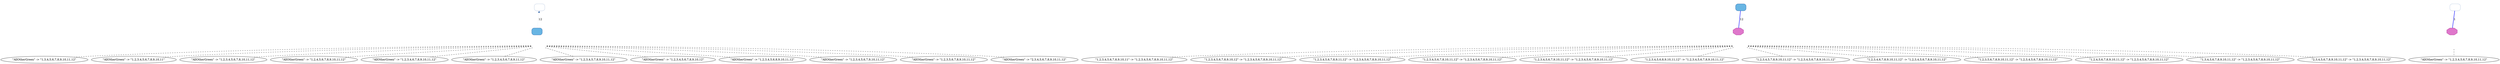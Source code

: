 
digraph{
rankdir=TB

subgraph cluster_0 {
    style=filled;
    color=transparent;
    e0_start [shape=box, fontname="Helvetica", style=rounded, color="#134d9c", penwidth=0.4, label=" "];
e0_end [shape=box, style="rounded,filled", fontname="Helvetica", color="#134d9c", fillcolor="#68b5e3", label=" "];

    e0_start -> e0_end [ style=dotted,color="#134d9c",penwidth=0.4,dir=back, minlen=2, label=12 ];
    e0_inv [style=invis]
    e0_start -> e0_inv [style=invis]
    e0_end -> e0_inv [style=invis]
};
            

subgraph cluster_1 {
    style=filled;
    color=transparent;
    e1_start [shape=box, style="rounded,filled", fontname="Helvetica", color="#134d9c", fillcolor="#68b5e3", label=" "];
e1_end [fillcolor="#df77cb", shape=octagon, style=filled, fontname="Helvetica", color="#9f1684", label=" "];

    e1_start -> e1_end [ style=solid,arrowhead=none,penwidth=2,color="#0000FF", minlen=2, label=12 ];
    e1_inv [style=invis]
    e1_start -> e1_inv [style=invis]
    e1_end -> e1_inv [style=invis]
};
            

subgraph cluster_2 {
    style=filled;
    color=transparent;
    e2_start [shape=box, fontname="Helvetica", style=rounded, color="#134d9c", penwidth=0.4, label=" "];
e2_end [fillcolor="#df77cb", shape=octagon, style=filled, fontname="Helvetica", color="#9f1684", label=" "];

    e2_start -> e2_end [ style=solid,arrowhead=none,penwidth=2,color="#0000FF", minlen=2, label=1 ];
    e2_inv [style=invis]
    e2_start -> e2_inv [style=invis]
    e2_end -> e2_inv [style=invis]
};
            
n3 [ label="\"AllOtherGreen\" -> \"1,3,4,5,6,7,8,9,10,11,12\""];
e0_inv -> n3 [dir=none, style=dashed];
n4 [ label="\"AllOtherGreen\" -> \"1,2,3,4,5,6,7,8,9,10,11\""];
e0_inv -> n4 [dir=none, style=dashed];
n5 [ label="\"AllOtherGreen\" -> \"1,2,3,4,5,6,7,8,10,11,12\""];
e0_inv -> n5 [dir=none, style=dashed];
n6 [ label="\"AllOtherGreen\" -> \"1,2,4,5,6,7,8,9,10,11,12\""];
e0_inv -> n6 [dir=none, style=dashed];
n7 [ label="\"AllOtherGreen\" -> \"1,2,3,4,6,7,8,9,10,11,12\""];
e0_inv -> n7 [dir=none, style=dashed];
n8 [ label="\"AllOtherGreen\" -> \"1,2,3,4,5,6,7,8,9,11,12\""];
e0_inv -> n8 [dir=none, style=dashed];
n9 [ label="\"AllOtherGreen\" -> \"1,2,3,4,5,7,8,9,10,11,12\""];
e0_inv -> n9 [dir=none, style=dashed];
n10 [ label="\"AllOtherGreen\" -> \"1,2,3,4,5,6,7,8,9,10,12\""];
e0_inv -> n10 [dir=none, style=dashed];
n11 [ label="\"AllOtherGreen\" -> \"1,2,3,4,5,6,8,9,10,11,12\""];
e0_inv -> n11 [dir=none, style=dashed];
n12 [ label="\"AllOtherGreen\" -> \"1,2,3,4,5,6,7,9,10,11,12\""];
e0_inv -> n12 [dir=none, style=dashed];
n13 [ label="\"AllOtherGreen\" -> \"1,2,3,5,6,7,8,9,10,11,12\""];
e0_inv -> n13 [dir=none, style=dashed];
n14 [ label="\"AllOtherGreen\" -> \"2,3,4,5,6,7,8,9,10,11,12\""];
e0_inv -> n14 [dir=none, style=dashed];
n15 [ label="\"1,2,3,4,5,6,7,8,9,10,11\" -> \"1,2,3,4,5,6,7,8,9,10,11,12\""];
e1_inv -> n15 [dir=none, style=dashed];
n16 [ label="\"1,2,3,4,5,6,7,8,9,10,12\" -> \"1,2,3,4,5,6,7,8,9,10,11,12\""];
e1_inv -> n16 [dir=none, style=dashed];
n17 [ label="\"1,2,3,4,5,6,7,8,9,11,12\" -> \"1,2,3,4,5,6,7,8,9,10,11,12\""];
e1_inv -> n17 [dir=none, style=dashed];
n18 [ label="\"1,2,3,4,5,6,7,8,10,11,12\" -> \"1,2,3,4,5,6,7,8,9,10,11,12\""];
e1_inv -> n18 [dir=none, style=dashed];
n19 [ label="\"1,2,3,4,5,6,7,9,10,11,12\" -> \"1,2,3,4,5,6,7,8,9,10,11,12\""];
e1_inv -> n19 [dir=none, style=dashed];
n20 [ label="\"1,2,3,4,5,6,8,9,10,11,12\" -> \"1,2,3,4,5,6,7,8,9,10,11,12\""];
e1_inv -> n20 [dir=none, style=dashed];
n21 [ label="\"1,2,3,4,5,7,8,9,10,11,12\" -> \"1,2,3,4,5,6,7,8,9,10,11,12\""];
e1_inv -> n21 [dir=none, style=dashed];
n22 [ label="\"1,2,3,4,6,7,8,9,10,11,12\" -> \"1,2,3,4,5,6,7,8,9,10,11,12\""];
e1_inv -> n22 [dir=none, style=dashed];
n23 [ label="\"1,2,3,5,6,7,8,9,10,11,12\" -> \"1,2,3,4,5,6,7,8,9,10,11,12\""];
e1_inv -> n23 [dir=none, style=dashed];
n24 [ label="\"1,2,4,5,6,7,8,9,10,11,12\" -> \"1,2,3,4,5,6,7,8,9,10,11,12\""];
e1_inv -> n24 [dir=none, style=dashed];
n25 [ label="\"1,3,4,5,6,7,8,9,10,11,12\" -> \"1,2,3,4,5,6,7,8,9,10,11,12\""];
e1_inv -> n25 [dir=none, style=dashed];
n26 [ label="\"2,3,4,5,6,7,8,9,10,11,12\" -> \"1,2,3,4,5,6,7,8,9,10,11,12\""];
e1_inv -> n26 [dir=none, style=dashed];
n27 [ label="\"AllOtherGreen\" -> \"1,2,3,4,5,6,7,8,9,10,11,12\""];
e2_inv -> n27 [dir=none, style=dashed];

}
            